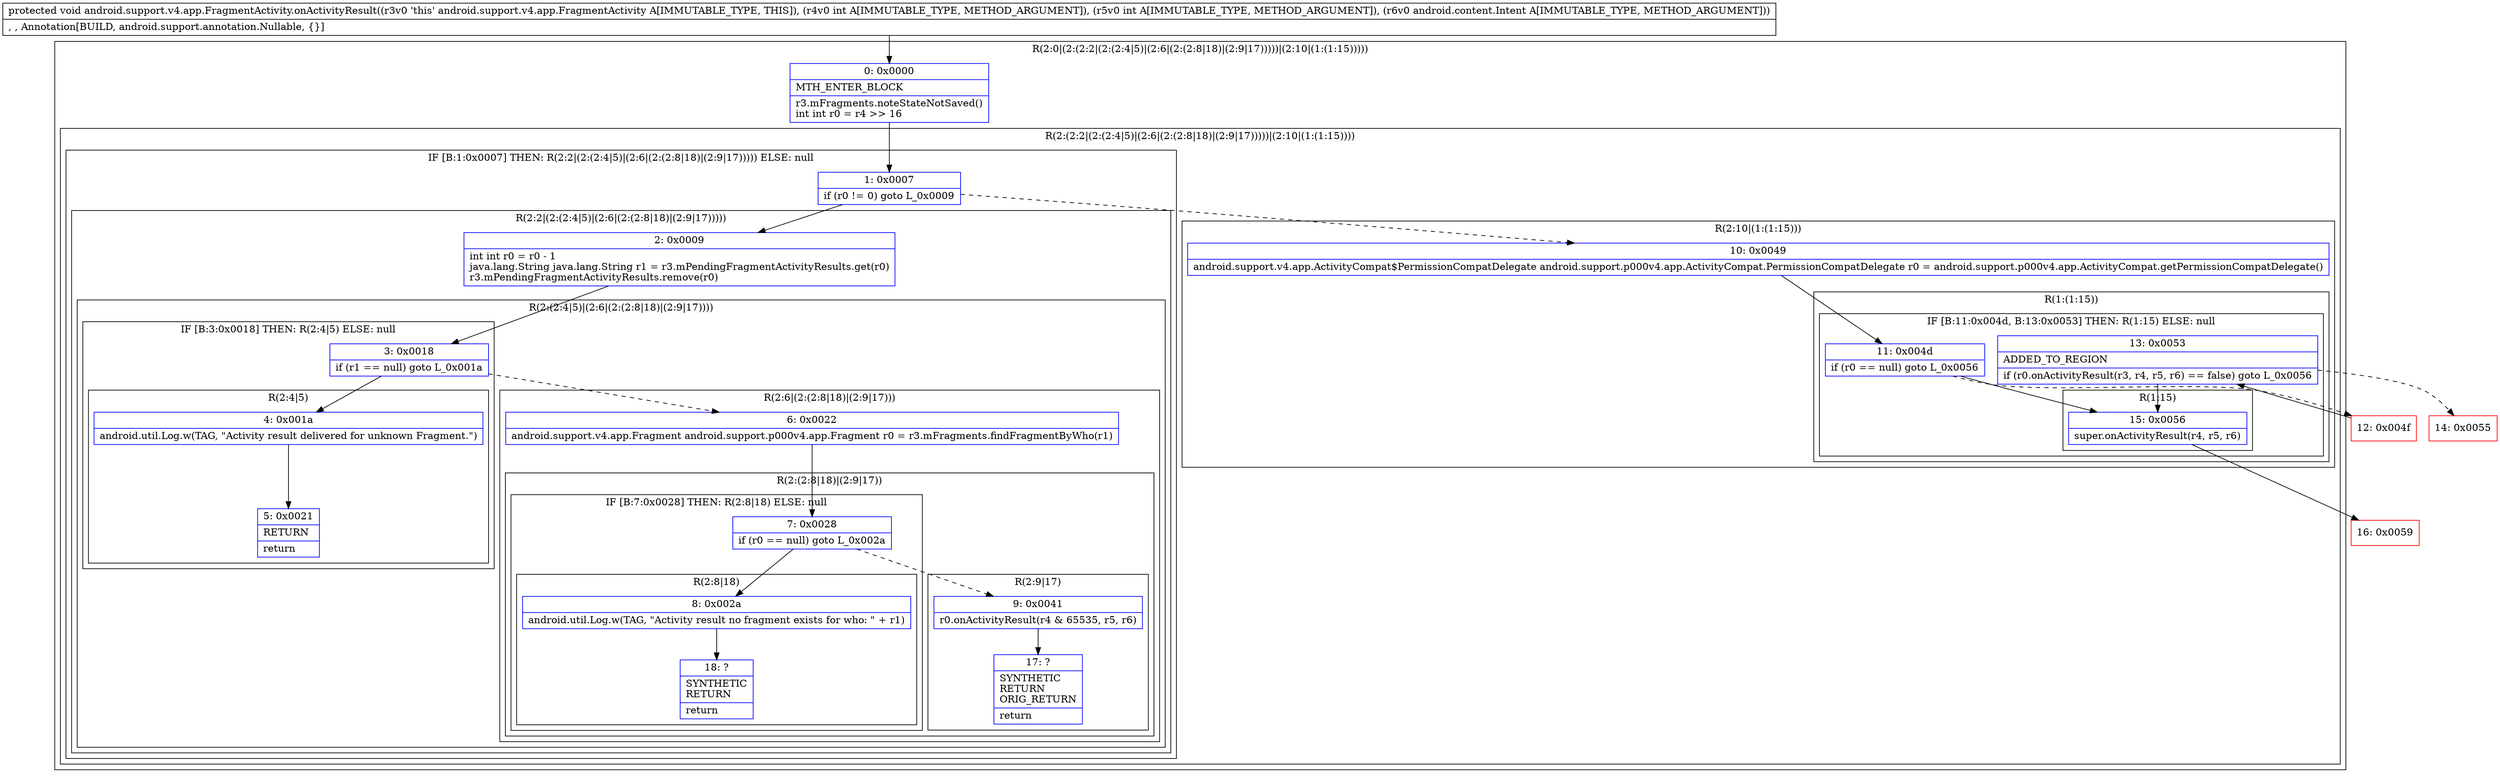 digraph "CFG forandroid.support.v4.app.FragmentActivity.onActivityResult(IILandroid\/content\/Intent;)V" {
subgraph cluster_Region_2139889562 {
label = "R(2:0|(2:(2:2|(2:(2:4|5)|(2:6|(2:(2:8|18)|(2:9|17)))))|(2:10|(1:(1:15)))))";
node [shape=record,color=blue];
Node_0 [shape=record,label="{0\:\ 0x0000|MTH_ENTER_BLOCK\l|r3.mFragments.noteStateNotSaved()\lint int r0 = r4 \>\> 16\l}"];
subgraph cluster_Region_1577170277 {
label = "R(2:(2:2|(2:(2:4|5)|(2:6|(2:(2:8|18)|(2:9|17)))))|(2:10|(1:(1:15))))";
node [shape=record,color=blue];
subgraph cluster_IfRegion_1514436452 {
label = "IF [B:1:0x0007] THEN: R(2:2|(2:(2:4|5)|(2:6|(2:(2:8|18)|(2:9|17))))) ELSE: null";
node [shape=record,color=blue];
Node_1 [shape=record,label="{1\:\ 0x0007|if (r0 != 0) goto L_0x0009\l}"];
subgraph cluster_Region_153310058 {
label = "R(2:2|(2:(2:4|5)|(2:6|(2:(2:8|18)|(2:9|17)))))";
node [shape=record,color=blue];
Node_2 [shape=record,label="{2\:\ 0x0009|int int r0 = r0 \- 1\ljava.lang.String java.lang.String r1 = r3.mPendingFragmentActivityResults.get(r0)\lr3.mPendingFragmentActivityResults.remove(r0)\l}"];
subgraph cluster_Region_1608455715 {
label = "R(2:(2:4|5)|(2:6|(2:(2:8|18)|(2:9|17))))";
node [shape=record,color=blue];
subgraph cluster_IfRegion_963348666 {
label = "IF [B:3:0x0018] THEN: R(2:4|5) ELSE: null";
node [shape=record,color=blue];
Node_3 [shape=record,label="{3\:\ 0x0018|if (r1 == null) goto L_0x001a\l}"];
subgraph cluster_Region_295492067 {
label = "R(2:4|5)";
node [shape=record,color=blue];
Node_4 [shape=record,label="{4\:\ 0x001a|android.util.Log.w(TAG, \"Activity result delivered for unknown Fragment.\")\l}"];
Node_5 [shape=record,label="{5\:\ 0x0021|RETURN\l|return\l}"];
}
}
subgraph cluster_Region_708846846 {
label = "R(2:6|(2:(2:8|18)|(2:9|17)))";
node [shape=record,color=blue];
Node_6 [shape=record,label="{6\:\ 0x0022|android.support.v4.app.Fragment android.support.p000v4.app.Fragment r0 = r3.mFragments.findFragmentByWho(r1)\l}"];
subgraph cluster_Region_1616647931 {
label = "R(2:(2:8|18)|(2:9|17))";
node [shape=record,color=blue];
subgraph cluster_IfRegion_1223228194 {
label = "IF [B:7:0x0028] THEN: R(2:8|18) ELSE: null";
node [shape=record,color=blue];
Node_7 [shape=record,label="{7\:\ 0x0028|if (r0 == null) goto L_0x002a\l}"];
subgraph cluster_Region_1642649235 {
label = "R(2:8|18)";
node [shape=record,color=blue];
Node_8 [shape=record,label="{8\:\ 0x002a|android.util.Log.w(TAG, \"Activity result no fragment exists for who: \" + r1)\l}"];
Node_18 [shape=record,label="{18\:\ ?|SYNTHETIC\lRETURN\l|return\l}"];
}
}
subgraph cluster_Region_757302493 {
label = "R(2:9|17)";
node [shape=record,color=blue];
Node_9 [shape=record,label="{9\:\ 0x0041|r0.onActivityResult(r4 & 65535, r5, r6)\l}"];
Node_17 [shape=record,label="{17\:\ ?|SYNTHETIC\lRETURN\lORIG_RETURN\l|return\l}"];
}
}
}
}
}
}
subgraph cluster_Region_1594006577 {
label = "R(2:10|(1:(1:15)))";
node [shape=record,color=blue];
Node_10 [shape=record,label="{10\:\ 0x0049|android.support.v4.app.ActivityCompat$PermissionCompatDelegate android.support.p000v4.app.ActivityCompat.PermissionCompatDelegate r0 = android.support.p000v4.app.ActivityCompat.getPermissionCompatDelegate()\l}"];
subgraph cluster_Region_858074376 {
label = "R(1:(1:15))";
node [shape=record,color=blue];
subgraph cluster_IfRegion_1080895620 {
label = "IF [B:11:0x004d, B:13:0x0053] THEN: R(1:15) ELSE: null";
node [shape=record,color=blue];
Node_11 [shape=record,label="{11\:\ 0x004d|if (r0 == null) goto L_0x0056\l}"];
Node_13 [shape=record,label="{13\:\ 0x0053|ADDED_TO_REGION\l|if (r0.onActivityResult(r3, r4, r5, r6) == false) goto L_0x0056\l}"];
subgraph cluster_Region_351034177 {
label = "R(1:15)";
node [shape=record,color=blue];
Node_15 [shape=record,label="{15\:\ 0x0056|super.onActivityResult(r4, r5, r6)\l}"];
}
}
}
}
}
}
Node_12 [shape=record,color=red,label="{12\:\ 0x004f}"];
Node_14 [shape=record,color=red,label="{14\:\ 0x0055}"];
Node_16 [shape=record,color=red,label="{16\:\ 0x0059}"];
MethodNode[shape=record,label="{protected void android.support.v4.app.FragmentActivity.onActivityResult((r3v0 'this' android.support.v4.app.FragmentActivity A[IMMUTABLE_TYPE, THIS]), (r4v0 int A[IMMUTABLE_TYPE, METHOD_ARGUMENT]), (r5v0 int A[IMMUTABLE_TYPE, METHOD_ARGUMENT]), (r6v0 android.content.Intent A[IMMUTABLE_TYPE, METHOD_ARGUMENT]))  | , , Annotation[BUILD, android.support.annotation.Nullable, \{\}]\l}"];
MethodNode -> Node_0;
Node_0 -> Node_1;
Node_1 -> Node_2;
Node_1 -> Node_10[style=dashed];
Node_2 -> Node_3;
Node_3 -> Node_4;
Node_3 -> Node_6[style=dashed];
Node_4 -> Node_5;
Node_6 -> Node_7;
Node_7 -> Node_8;
Node_7 -> Node_9[style=dashed];
Node_8 -> Node_18;
Node_9 -> Node_17;
Node_10 -> Node_11;
Node_11 -> Node_12[style=dashed];
Node_11 -> Node_15;
Node_13 -> Node_14[style=dashed];
Node_13 -> Node_15;
Node_15 -> Node_16;
Node_12 -> Node_13;
}

